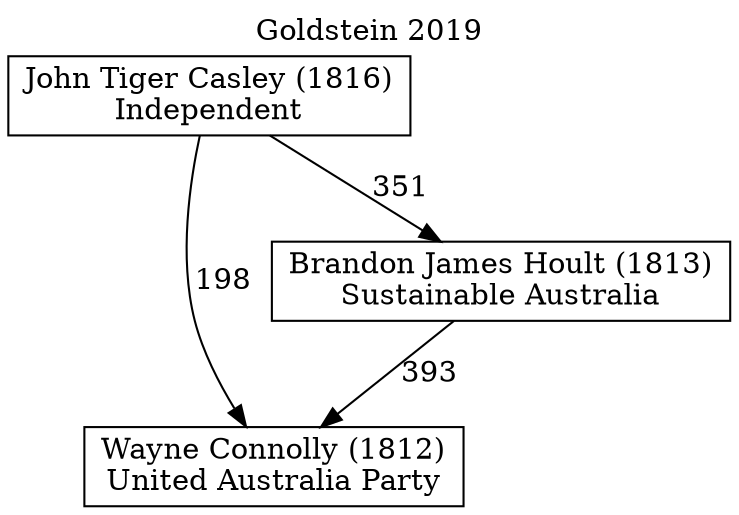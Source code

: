 // House preference flow
digraph "Wayne Connolly (1812)_Goldstein_2019" {
	graph [label="Goldstein 2019" labelloc=t mclimit=10]
	node [shape=box]
	"Wayne Connolly (1812)" [label="Wayne Connolly (1812)
United Australia Party"]
	"Brandon James Hoult (1813)" [label="Brandon James Hoult (1813)
Sustainable Australia"]
	"John Tiger Casley (1816)" [label="John Tiger Casley (1816)
Independent"]
	"Brandon James Hoult (1813)" -> "Wayne Connolly (1812)" [label=393]
	"John Tiger Casley (1816)" -> "Brandon James Hoult (1813)" [label=351]
	"John Tiger Casley (1816)" -> "Wayne Connolly (1812)" [label=198]
}
